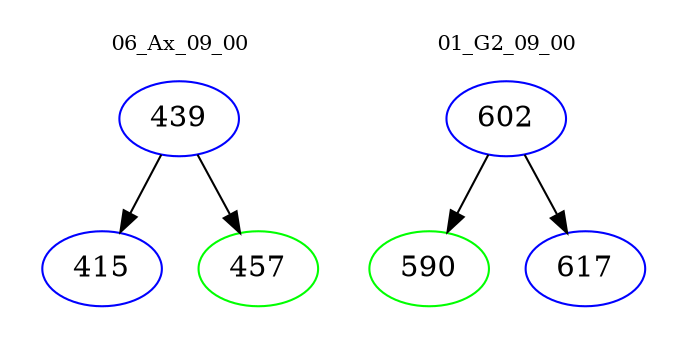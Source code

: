 digraph{
subgraph cluster_0 {
color = white
label = "06_Ax_09_00";
fontsize=10;
T0_439 [label="439", color="blue"]
T0_439 -> T0_415 [color="black"]
T0_415 [label="415", color="blue"]
T0_439 -> T0_457 [color="black"]
T0_457 [label="457", color="green"]
}
subgraph cluster_1 {
color = white
label = "01_G2_09_00";
fontsize=10;
T1_602 [label="602", color="blue"]
T1_602 -> T1_590 [color="black"]
T1_590 [label="590", color="green"]
T1_602 -> T1_617 [color="black"]
T1_617 [label="617", color="blue"]
}
}
